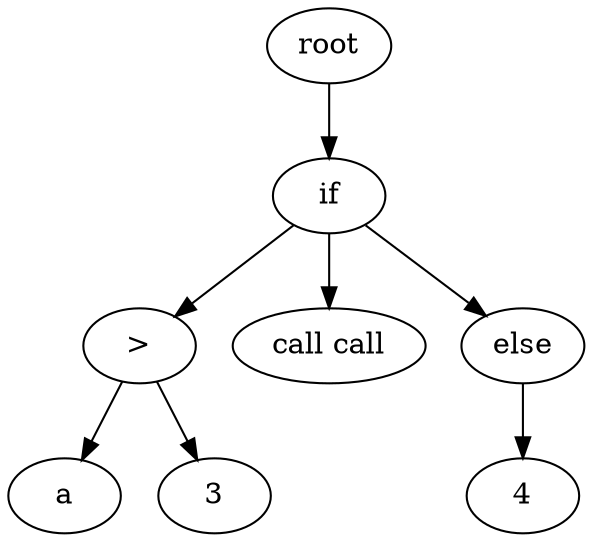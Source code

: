 digraph G { 
 "0"   [label="root"]; 
 "1"   [label="if"]; 
 "0" -> "1"; 
 "2"   [label=">"]; 
 "1" -> "2"; 
 "3"   [label="a"]; 
 "2" -> "3"; 
 "4"   [label="3"]; 
 "2" -> "4"; 
 "5"   [label="call call"]; 
 "1" -> "5"; 
 "6"   [label="else"]; 
 "1" -> "6"; 
 "7"   [label="4"]; 
 "6" -> "7"; 
 }